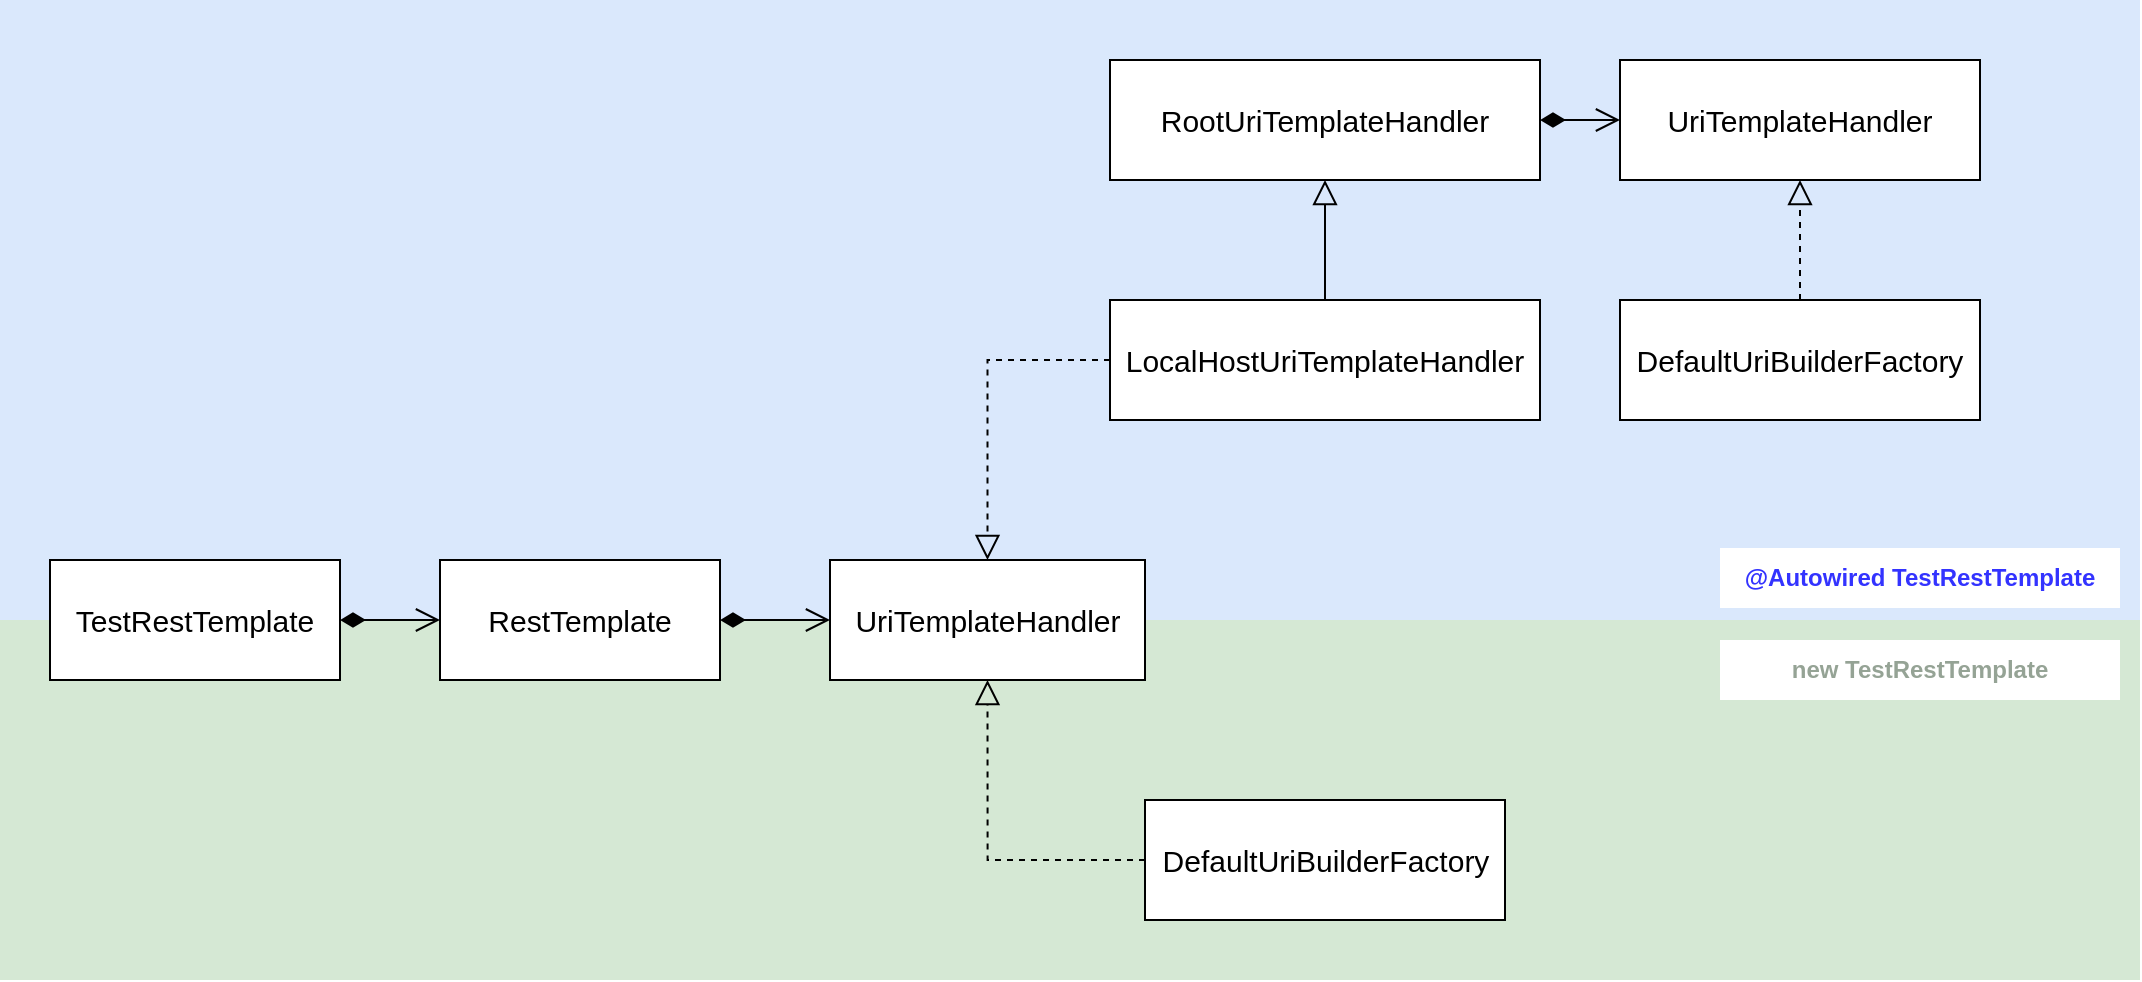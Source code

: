<mxfile version="20.5.3" type="embed" pages="2"><diagram id="P_t-LMxgcXSMyucOmexs" name="페이지-1"><mxGraphModel dx="935" dy="1119" grid="1" gridSize="10" guides="1" tooltips="1" connect="1" arrows="1" fold="1" page="1" pageScale="1" pageWidth="1169" pageHeight="827" math="0" shadow="0"><root><mxCell id="0"/><mxCell id="1" parent="0"/><mxCell id="FR_30N10Fp2oNRfLbZ71-26" value="" style="rounded=0;whiteSpace=wrap;html=1;fillColor=#d5e8d4;strokeColor=none;" parent="1" vertex="1"><mxGeometry x="30" y="420" width="1070" height="180" as="geometry"/></mxCell><mxCell id="FR_30N10Fp2oNRfLbZ71-24" value="" style="rounded=0;whiteSpace=wrap;html=1;fillColor=#dae8fc;strokeColor=none;" parent="1" vertex="1"><mxGeometry x="30" y="110" width="1070" height="310" as="geometry"/></mxCell><mxCell id="FR_30N10Fp2oNRfLbZ71-11" value="" style="edgeStyle=orthogonalEdgeStyle;rounded=0;orthogonalLoop=1;jettySize=auto;html=1;endArrow=open;endFill=0;startArrow=diamondThin;startFill=1;endSize=10;startSize=10;" parent="1" source="FR_30N10Fp2oNRfLbZ71-1" target="FR_30N10Fp2oNRfLbZ71-3" edge="1"><mxGeometry relative="1" as="geometry"/></mxCell><mxCell id="FR_30N10Fp2oNRfLbZ71-1" value="TestRestTemplate" style="whiteSpace=wrap;html=1;fontStyle=0;fontSize=15;" parent="1" vertex="1"><mxGeometry x="55" y="390" width="145" height="60" as="geometry"/></mxCell><mxCell id="FR_30N10Fp2oNRfLbZ71-12" value="" style="edgeStyle=orthogonalEdgeStyle;rounded=0;orthogonalLoop=1;jettySize=auto;html=1;endArrow=open;endFill=0;startArrow=diamondThin;startFill=1;endSize=10;startSize=10;" parent="1" source="FR_30N10Fp2oNRfLbZ71-3" target="FR_30N10Fp2oNRfLbZ71-5" edge="1"><mxGeometry relative="1" as="geometry"/></mxCell><mxCell id="FR_30N10Fp2oNRfLbZ71-3" value="RestTemplate" style="whiteSpace=wrap;html=1;fontStyle=0;fontSize=15;" parent="1" vertex="1"><mxGeometry x="250" y="390" width="140" height="60" as="geometry"/></mxCell><mxCell id="FR_30N10Fp2oNRfLbZ71-8" value="" style="edgeStyle=orthogonalEdgeStyle;rounded=0;orthogonalLoop=1;jettySize=auto;html=1;endArrow=block;endFill=0;endSize=10;startSize=10;" parent="1" source="FR_30N10Fp2oNRfLbZ71-4" target="FR_30N10Fp2oNRfLbZ71-7" edge="1"><mxGeometry relative="1" as="geometry"/></mxCell><mxCell id="FR_30N10Fp2oNRfLbZ71-10" value="" style="edgeStyle=orthogonalEdgeStyle;rounded=0;orthogonalLoop=1;jettySize=auto;html=1;dashed=1;endArrow=block;endFill=0;endSize=10;startSize=10;exitX=0;exitY=0.5;exitDx=0;exitDy=0;" parent="1" source="FR_30N10Fp2oNRfLbZ71-4" target="FR_30N10Fp2oNRfLbZ71-5" edge="1"><mxGeometry relative="1" as="geometry"/></mxCell><mxCell id="FR_30N10Fp2oNRfLbZ71-4" value="LocalHostUriTemplateHandler" style="whiteSpace=wrap;html=1;fontStyle=0;fontSize=15;" parent="1" vertex="1"><mxGeometry x="585" y="260" width="215" height="60" as="geometry"/></mxCell><mxCell id="FR_30N10Fp2oNRfLbZ71-5" value="UriTemplateHandler" style="whiteSpace=wrap;html=1;fontStyle=0;fontSize=15;" parent="1" vertex="1"><mxGeometry x="445" y="390" width="157.5" height="60" as="geometry"/></mxCell><mxCell id="FR_30N10Fp2oNRfLbZ71-23" style="edgeStyle=orthogonalEdgeStyle;rounded=0;orthogonalLoop=1;jettySize=auto;html=1;entryX=0.5;entryY=1;entryDx=0;entryDy=0;endArrow=block;endFill=0;dashed=1;endSize=10;startSize=10;" parent="1" source="FR_30N10Fp2oNRfLbZ71-6" target="FR_30N10Fp2oNRfLbZ71-13" edge="1"><mxGeometry relative="1" as="geometry"/></mxCell><mxCell id="FR_30N10Fp2oNRfLbZ71-6" value="DefaultUriBuilderFactory" style="whiteSpace=wrap;html=1;fontStyle=0;fontSize=15;" parent="1" vertex="1"><mxGeometry x="840" y="260" width="180" height="60" as="geometry"/></mxCell><mxCell id="FR_30N10Fp2oNRfLbZ71-14" style="edgeStyle=orthogonalEdgeStyle;rounded=0;orthogonalLoop=1;jettySize=auto;html=1;entryX=0;entryY=0.5;entryDx=0;entryDy=0;endArrow=open;endFill=0;startArrow=diamondThin;startFill=1;endSize=10;startSize=10;" parent="1" source="FR_30N10Fp2oNRfLbZ71-7" target="FR_30N10Fp2oNRfLbZ71-13" edge="1"><mxGeometry relative="1" as="geometry"/></mxCell><mxCell id="FR_30N10Fp2oNRfLbZ71-7" value="RootUriTemplateHandler" style="whiteSpace=wrap;html=1;fontStyle=0;fontSize=15;" parent="1" vertex="1"><mxGeometry x="585" y="140" width="215" height="60" as="geometry"/></mxCell><mxCell id="FR_30N10Fp2oNRfLbZ71-13" value="UriTemplateHandler" style="whiteSpace=wrap;html=1;fontStyle=0;fontSize=15;" parent="1" vertex="1"><mxGeometry x="840" y="140" width="180" height="60" as="geometry"/></mxCell><mxCell id="FR_30N10Fp2oNRfLbZ71-22" style="edgeStyle=orthogonalEdgeStyle;rounded=0;orthogonalLoop=1;jettySize=auto;html=1;entryX=0.5;entryY=1;entryDx=0;entryDy=0;dashed=1;endArrow=block;endFill=0;endSize=10;startSize=10;exitX=0;exitY=0.5;exitDx=0;exitDy=0;" parent="1" source="HOtm4lZDaCUi-0i4BMBv-1" target="FR_30N10Fp2oNRfLbZ71-5" edge="1"><mxGeometry relative="1" as="geometry"><mxPoint x="585" y="540" as="sourcePoint"/></mxGeometry></mxCell><mxCell id="FR_30N10Fp2oNRfLbZ71-28" value="new TestRestTemplate" style="text;html=1;align=center;verticalAlign=middle;whiteSpace=wrap;rounded=0;strokeColor=none;fillColor=default;fontStyle=1;fontColor=#95A395;" parent="1" vertex="1"><mxGeometry x="890" y="430" width="200" height="30" as="geometry"/></mxCell><mxCell id="FR_30N10Fp2oNRfLbZ71-27" value="@Autowired TestRestTemplate" style="text;html=1;align=center;verticalAlign=middle;whiteSpace=wrap;rounded=0;fillColor=default;fontStyle=1;fontColor=#3333FF;" parent="1" vertex="1"><mxGeometry x="890" y="384" width="200" height="30" as="geometry"/></mxCell><mxCell id="HOtm4lZDaCUi-0i4BMBv-1" value="DefaultUriBuilderFactory" style="whiteSpace=wrap;html=1;fontStyle=0;fontSize=15;" parent="1" vertex="1"><mxGeometry x="602.5" y="510" width="180" height="60" as="geometry"/></mxCell></root></mxGraphModel></diagram><diagram id="RtvQqJHMsAzKq8PSy78A" name="페이지-2"><mxGraphModel dx="935" dy="1119" grid="1" gridSize="10" guides="1" tooltips="1" connect="1" arrows="1" fold="1" page="1" pageScale="1" pageWidth="1169" pageHeight="827" math="0" shadow="0"><root><mxCell id="0"/><mxCell id="1" parent="0"/><mxCell id="UoZ7RjWrfCvB0qGUQmzl-1" value="" style="rounded=0;whiteSpace=wrap;html=1;fontFamily=Times New Roman;fontSize=35;fillColor=#f9f7ed;strokeColor=none;" parent="1" vertex="1"><mxGeometry x="270" y="220" width="530" height="170" as="geometry"/></mxCell><mxCell id="ki-vRZrCrnpaEfmtKaSS-1" value="&lt;font color=&quot;#95a395&quot;&gt;new TestRestTemplate&lt;/font&gt;" style="text;html=1;strokeColor=none;fillColor=none;align=center;verticalAlign=middle;whiteSpace=wrap;rounded=0;fontSize=25;" parent="1" vertex="1"><mxGeometry x="510" y="340" width="290" height="30" as="geometry"/></mxCell><mxCell id="ki-vRZrCrnpaEfmtKaSS-2" value="&lt;font color=&quot;#3333ff&quot;&gt;@Autowired TestRestTemplate&lt;/font&gt;" style="text;html=1;strokeColor=none;fillColor=none;align=center;verticalAlign=middle;whiteSpace=wrap;rounded=0;fontSize=25;" parent="1" vertex="1"><mxGeometry x="270" y="240" width="380" height="30" as="geometry"/></mxCell><mxCell id="ki-vRZrCrnpaEfmtKaSS-3" value="VS" style="text;html=1;strokeColor=none;fillColor=none;align=center;verticalAlign=middle;whiteSpace=wrap;rounded=0;fontSize=35;horizontal=1;fontStyle=1" parent="1" vertex="1"><mxGeometry x="420" y="290" width="210" height="30" as="geometry"/></mxCell></root></mxGraphModel></diagram></mxfile>